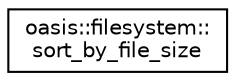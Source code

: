 digraph "Graphical Class Hierarchy"
{
 // LATEX_PDF_SIZE
  edge [fontname="Helvetica",fontsize="10",labelfontname="Helvetica",labelfontsize="10"];
  node [fontname="Helvetica",fontsize="10",shape=record];
  rankdir="LR";
  Node0 [label="oasis::filesystem::\lsort_by_file_size",height=0.2,width=0.4,color="black", fillcolor="white", style="filled",URL="$structoasis_1_1filesystem_1_1sort__by__file__size.html",tooltip=" "];
}

